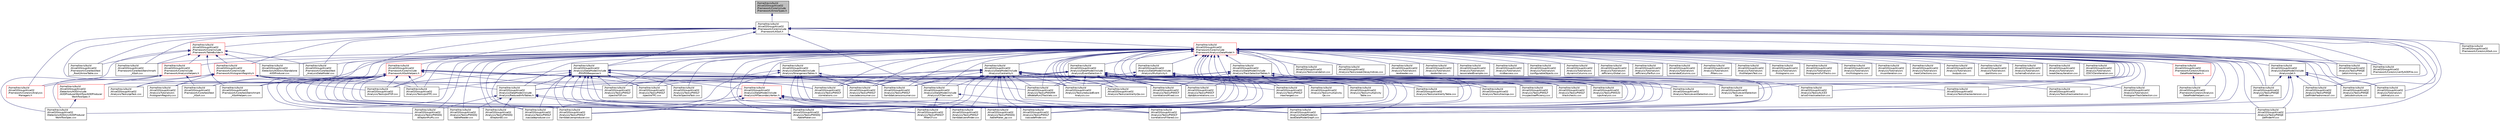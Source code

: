digraph "/home/travis/build/AliceO2Group/AliceO2/Framework/Core/include/Framework/ArrowTypes.h"
{
 // INTERACTIVE_SVG=YES
  bgcolor="transparent";
  edge [fontname="Helvetica",fontsize="10",labelfontname="Helvetica",labelfontsize="10"];
  node [fontname="Helvetica",fontsize="10",shape=record];
  Node2 [label="/home/travis/build\l/AliceO2Group/AliceO2\l/Framework/Core/include\l/Framework/ArrowTypes.h",height=0.2,width=0.4,color="black", fillcolor="grey75", style="filled", fontcolor="black"];
  Node2 -> Node3 [dir="back",color="midnightblue",fontsize="10",style="solid",fontname="Helvetica"];
  Node3 [label="/home/travis/build\l/AliceO2Group/AliceO2\l/Framework/Core/include\l/Framework/ASoA.h",height=0.2,width=0.4,color="black",URL="$de/d33/ASoA_8h.html"];
  Node3 -> Node4 [dir="back",color="midnightblue",fontsize="10",style="solid",fontname="Helvetica"];
  Node4 [label="/home/travis/build\l/AliceO2Group/AliceO2\l/Analysis/DataModel/include\l/Analysis/CFDerived.h",height=0.2,width=0.4,color="black",URL="$d8/d9f/CFDerived_8h.html"];
  Node4 -> Node5 [dir="back",color="midnightblue",fontsize="10",style="solid",fontname="Helvetica"];
  Node5 [label="/home/travis/build\l/AliceO2Group/AliceO2\l/Analysis/Tasks/PWGCF\l/correlationsFiltered.cxx",height=0.2,width=0.4,color="black",URL="$d8/dc5/correlationsFiltered_8cxx.html"];
  Node4 -> Node6 [dir="back",color="midnightblue",fontsize="10",style="solid",fontname="Helvetica"];
  Node6 [label="/home/travis/build\l/AliceO2Group/AliceO2\l/Analysis/Tasks/PWGCF\l/filterCF.cxx",height=0.2,width=0.4,color="black",URL="$d9/d63/filterCF_8cxx.html"];
  Node3 -> Node7 [dir="back",color="midnightblue",fontsize="10",style="solid",fontname="Helvetica"];
  Node7 [label="/home/travis/build\l/AliceO2Group/AliceO2\l/Analysis/DataModel/include\l/Analysis/ReducedInfoTables.h",height=0.2,width=0.4,color="black",URL="$d4/dbd/ReducedInfoTables_8h.html"];
  Node7 -> Node8 [dir="back",color="midnightblue",fontsize="10",style="solid",fontname="Helvetica"];
  Node8 [label="/home/travis/build\l/AliceO2Group/AliceO2\l/Analysis/Tasks/PWGDQ\l/dileptonEE.cxx",height=0.2,width=0.4,color="black",URL="$d4/d14/dileptonEE_8cxx.html"];
  Node7 -> Node9 [dir="back",color="midnightblue",fontsize="10",style="solid",fontname="Helvetica"];
  Node9 [label="/home/travis/build\l/AliceO2Group/AliceO2\l/Analysis/Tasks/PWGDQ\l/dileptonMuMu.cxx",height=0.2,width=0.4,color="black",URL="$d7/deb/dileptonMuMu_8cxx.html"];
  Node7 -> Node10 [dir="back",color="midnightblue",fontsize="10",style="solid",fontname="Helvetica"];
  Node10 [label="/home/travis/build\l/AliceO2Group/AliceO2\l/Analysis/Tasks/PWGDQ\l/tableMaker.cxx",height=0.2,width=0.4,color="black",URL="$d9/d14/tableMaker_8cxx.html"];
  Node7 -> Node11 [dir="back",color="midnightblue",fontsize="10",style="solid",fontname="Helvetica"];
  Node11 [label="/home/travis/build\l/AliceO2Group/AliceO2\l/Analysis/Tasks/PWGDQ\l/tableMaker_pp.cxx",height=0.2,width=0.4,color="black",URL="$d8/d04/tableMaker__pp_8cxx.html"];
  Node7 -> Node12 [dir="back",color="midnightblue",fontsize="10",style="solid",fontname="Helvetica"];
  Node12 [label="/home/travis/build\l/AliceO2Group/AliceO2\l/Analysis/Tasks/PWGDQ\l/tableReader.cxx",height=0.2,width=0.4,color="black",URL="$d8/d43/tableReader_8cxx.html"];
  Node3 -> Node13 [dir="back",color="midnightblue",fontsize="10",style="solid",fontname="Helvetica"];
  Node13 [label="/home/travis/build\l/AliceO2Group/AliceO2\l/Analysis/DataModel/include\l/PID/PIDResponse.h",height=0.2,width=0.4,color="black",URL="$d1/d98/PIDResponse_8h.html",tooltip="Set of tables, tasks and utilities to provide the interface between the analysis data model and the P..."];
  Node13 -> Node14 [dir="back",color="midnightblue",fontsize="10",style="solid",fontname="Helvetica"];
  Node14 [label="/home/travis/build\l/AliceO2Group/AliceO2\l/Analysis/DataModel/include\l/Analysis/HFSecondaryVertex.h",height=0.2,width=0.4,color="red",URL="$d8/d95/HFSecondaryVertex_8h.html",tooltip="Definitions of tables of heavy-flavour decay candidates. "];
  Node14 -> Node15 [dir="back",color="midnightblue",fontsize="10",style="solid",fontname="Helvetica"];
  Node15 [label="/home/travis/build\l/AliceO2Group/AliceO2\l/Analysis/DataModel/src\l/aodDataModelGraph.cxx",height=0.2,width=0.4,color="black",URL="$d5/d51/aodDataModelGraph_8cxx.html"];
  Node14 -> Node24 [dir="back",color="midnightblue",fontsize="10",style="solid",fontname="Helvetica"];
  Node24 [label="/home/travis/build\l/AliceO2Group/AliceO2\l/Analysis/Tasks/PWGJE\l/jetfinderhf.cxx",height=0.2,width=0.4,color="black",URL="$d7/df6/jetfinderhf_8cxx.html"];
  Node14 -> Node25 [dir="back",color="midnightblue",fontsize="10",style="solid",fontname="Helvetica"];
  Node25 [label="/home/travis/build\l/AliceO2Group/AliceO2\l/Analysis/Tasks/PWGLF\l/cascadefinder.cxx",height=0.2,width=0.4,color="black",URL="$d0/dd5/cascadefinder_8cxx.html"];
  Node14 -> Node26 [dir="back",color="midnightblue",fontsize="10",style="solid",fontname="Helvetica"];
  Node26 [label="/home/travis/build\l/AliceO2Group/AliceO2\l/Analysis/Tasks/PWGLF\l/cascadeproducer.cxx",height=0.2,width=0.4,color="black",URL="$d1/db8/cascadeproducer_8cxx.html"];
  Node14 -> Node27 [dir="back",color="midnightblue",fontsize="10",style="solid",fontname="Helvetica"];
  Node27 [label="/home/travis/build\l/AliceO2Group/AliceO2\l/Analysis/Tasks/PWGLF\l/lambdakzerofinder.cxx",height=0.2,width=0.4,color="black",URL="$d5/d6e/lambdakzerofinder_8cxx.html"];
  Node14 -> Node28 [dir="back",color="midnightblue",fontsize="10",style="solid",fontname="Helvetica"];
  Node28 [label="/home/travis/build\l/AliceO2Group/AliceO2\l/Analysis/Tasks/PWGLF\l/lambdakzeroproducer.cxx",height=0.2,width=0.4,color="black",URL="$d6/d2a/lambdakzeroproducer_8cxx.html"];
  Node13 -> Node7 [dir="back",color="midnightblue",fontsize="10",style="solid",fontname="Helvetica"];
  Node13 -> Node15 [dir="back",color="midnightblue",fontsize="10",style="solid",fontname="Helvetica"];
  Node13 -> Node29 [dir="back",color="midnightblue",fontsize="10",style="solid",fontname="Helvetica"];
  Node29 [label="/home/travis/build\l/AliceO2Group/AliceO2\l/Analysis/Tasks/pidTOF.cxx",height=0.2,width=0.4,color="black",URL="$d5/d53/pidTOF_8cxx.html"];
  Node13 -> Node30 [dir="back",color="midnightblue",fontsize="10",style="solid",fontname="Helvetica"];
  Node30 [label="/home/travis/build\l/AliceO2Group/AliceO2\l/Analysis/Tasks/pidTPC.cxx",height=0.2,width=0.4,color="black",URL="$db/da2/pidTPC_8cxx.html"];
  Node13 -> Node10 [dir="back",color="midnightblue",fontsize="10",style="solid",fontname="Helvetica"];
  Node13 -> Node11 [dir="back",color="midnightblue",fontsize="10",style="solid",fontname="Helvetica"];
  Node13 -> Node31 [dir="back",color="midnightblue",fontsize="10",style="solid",fontname="Helvetica"];
  Node31 [label="/home/travis/build\l/AliceO2Group/AliceO2\l/Analysis/Tasks/PWGLF\l/cascadeconsumer.cxx",height=0.2,width=0.4,color="black",URL="$d2/d15/cascadeconsumer_8cxx.html"];
  Node13 -> Node25 [dir="back",color="midnightblue",fontsize="10",style="solid",fontname="Helvetica"];
  Node13 -> Node26 [dir="back",color="midnightblue",fontsize="10",style="solid",fontname="Helvetica"];
  Node13 -> Node32 [dir="back",color="midnightblue",fontsize="10",style="solid",fontname="Helvetica"];
  Node32 [label="/home/travis/build\l/AliceO2Group/AliceO2\l/Analysis/Tasks/PWGLF\l/lambdakzeroconsumer.cxx",height=0.2,width=0.4,color="black",URL="$d4/d77/lambdakzeroconsumer_8cxx.html"];
  Node13 -> Node27 [dir="back",color="midnightblue",fontsize="10",style="solid",fontname="Helvetica"];
  Node13 -> Node28 [dir="back",color="midnightblue",fontsize="10",style="solid",fontname="Helvetica"];
  Node13 -> Node33 [dir="back",color="midnightblue",fontsize="10",style="solid",fontname="Helvetica"];
  Node33 [label="/home/travis/build\l/AliceO2Group/AliceO2\l/Analysis/Tasks/PWGLF\l/NucleiSpectraTask.cxx",height=0.2,width=0.4,color="black",URL="$dc/d93/NucleiSpectraTask_8cxx.html"];
  Node13 -> Node34 [dir="back",color="midnightblue",fontsize="10",style="solid",fontname="Helvetica"];
  Node34 [label="/home/travis/build\l/AliceO2Group/AliceO2\l/Analysis/Tasks/PWGLF\l/spectraTOF.cxx",height=0.2,width=0.4,color="black",URL="$df/d80/spectraTOF_8cxx.html"];
  Node13 -> Node35 [dir="back",color="midnightblue",fontsize="10",style="solid",fontname="Helvetica"];
  Node35 [label="/home/travis/build\l/AliceO2Group/AliceO2\l/Analysis/Tasks/PWGLF\l/spectraTPC.cxx",height=0.2,width=0.4,color="black",URL="$da/db2/spectraTPC_8cxx.html"];
  Node3 -> Node36 [dir="back",color="midnightblue",fontsize="10",style="solid",fontname="Helvetica"];
  Node36 [label="/home/travis/build\l/AliceO2Group/AliceO2\l/Analysis/Tasks/PWGJE\l/jetfinder.cxx",height=0.2,width=0.4,color="black",URL="$d2/dc6/jetfinder_8cxx.html"];
  Node3 -> Node37 [dir="back",color="midnightblue",fontsize="10",style="solid",fontname="Helvetica"];
  Node37 [label="/home/travis/build\l/AliceO2Group/AliceO2\l/Analysis/Tasks/PWGJE\l/jetfinderhadronrecoil.cxx",height=0.2,width=0.4,color="black",URL="$dc/d89/jetfinderhadronrecoil_8cxx.html"];
  Node3 -> Node24 [dir="back",color="midnightblue",fontsize="10",style="solid",fontname="Helvetica"];
  Node3 -> Node38 [dir="back",color="midnightblue",fontsize="10",style="solid",fontname="Helvetica"];
  Node38 [label="/home/travis/build\l/AliceO2Group/AliceO2\l/Analysis/Tasks/PWGJE\l/jetskimming.cxx",height=0.2,width=0.4,color="black",URL="$d7/d05/jetskimming_8cxx.html"];
  Node3 -> Node39 [dir="back",color="midnightblue",fontsize="10",style="solid",fontname="Helvetica"];
  Node39 [label="/home/travis/build\l/AliceO2Group/AliceO2\l/Analysis/Tasks/PWGJE\l/jetsubstructure.cxx",height=0.2,width=0.4,color="black",URL="$da/d75/jetsubstructure_8cxx.html"];
  Node3 -> Node40 [dir="back",color="midnightblue",fontsize="10",style="solid",fontname="Helvetica"];
  Node40 [label="/home/travis/build\l/AliceO2Group/AliceO2\l/Analysis/Tutorials/src\l/jetAnalysis.cxx",height=0.2,width=0.4,color="black",URL="$d7/d21/jetAnalysis_8cxx.html"];
  Node3 -> Node41 [dir="back",color="midnightblue",fontsize="10",style="solid",fontname="Helvetica"];
  Node41 [label="/home/travis/build\l/AliceO2Group/AliceO2\l/Framework/Core/include\l/Framework/AnalysisDataModel.h",height=0.2,width=0.4,color="red",URL="$d2/d8c/AnalysisDataModel_8h.html"];
  Node41 -> Node42 [dir="back",color="midnightblue",fontsize="10",style="solid",fontname="Helvetica"];
  Node42 [label="/home/travis/build\l/AliceO2Group/AliceO2\l/Analysis/DataModel/include\l/Analysis/Centrality.h",height=0.2,width=0.4,color="black",URL="$db/d48/Centrality_8h.html"];
  Node42 -> Node4 [dir="back",color="midnightblue",fontsize="10",style="solid",fontname="Helvetica"];
  Node42 -> Node7 [dir="back",color="midnightblue",fontsize="10",style="solid",fontname="Helvetica"];
  Node42 -> Node15 [dir="back",color="midnightblue",fontsize="10",style="solid",fontname="Helvetica"];
  Node42 -> Node43 [dir="back",color="midnightblue",fontsize="10",style="solid",fontname="Helvetica"];
  Node43 [label="/home/travis/build\l/AliceO2Group/AliceO2\l/Analysis/Tasks/centralityQa.cxx",height=0.2,width=0.4,color="black",URL="$d5/d75/centralityQa_8cxx.html"];
  Node42 -> Node44 [dir="back",color="midnightblue",fontsize="10",style="solid",fontname="Helvetica"];
  Node44 [label="/home/travis/build\l/AliceO2Group/AliceO2\l/Analysis/Tasks/centralityTable.cxx",height=0.2,width=0.4,color="black",URL="$de/d41/centralityTable_8cxx.html"];
  Node42 -> Node45 [dir="back",color="midnightblue",fontsize="10",style="solid",fontname="Helvetica"];
  Node45 [label="/home/travis/build\l/AliceO2Group/AliceO2\l/Analysis/Tasks/PWGCF\l/correlations.cxx",height=0.2,width=0.4,color="black",URL="$d9/d61/correlations_8cxx.html"];
  Node42 -> Node5 [dir="back",color="midnightblue",fontsize="10",style="solid",fontname="Helvetica"];
  Node42 -> Node46 [dir="back",color="midnightblue",fontsize="10",style="solid",fontname="Helvetica"];
  Node46 [label="/home/travis/build\l/AliceO2Group/AliceO2\l/Analysis/Tasks/PWGCF\l/correlationsMixed.cxx",height=0.2,width=0.4,color="black",URL="$d4/d39/correlationsMixed_8cxx.html"];
  Node42 -> Node47 [dir="back",color="midnightblue",fontsize="10",style="solid",fontname="Helvetica"];
  Node47 [label="/home/travis/build\l/AliceO2Group/AliceO2\l/Analysis/Tasks/PWGCF\l/dptdptcorrelations.cxx",height=0.2,width=0.4,color="black",URL="$dc/db0/dptdptcorrelations_8cxx.html"];
  Node42 -> Node6 [dir="back",color="midnightblue",fontsize="10",style="solid",fontname="Helvetica"];
  Node42 -> Node10 [dir="back",color="midnightblue",fontsize="10",style="solid",fontname="Helvetica"];
  Node42 -> Node11 [dir="back",color="midnightblue",fontsize="10",style="solid",fontname="Helvetica"];
  Node42 -> Node31 [dir="back",color="midnightblue",fontsize="10",style="solid",fontname="Helvetica"];
  Node42 -> Node25 [dir="back",color="midnightblue",fontsize="10",style="solid",fontname="Helvetica"];
  Node42 -> Node32 [dir="back",color="midnightblue",fontsize="10",style="solid",fontname="Helvetica"];
  Node42 -> Node27 [dir="back",color="midnightblue",fontsize="10",style="solid",fontname="Helvetica"];
  Node42 -> Node48 [dir="back",color="midnightblue",fontsize="10",style="solid",fontname="Helvetica"];
  Node48 [label="/home/travis/build\l/AliceO2Group/AliceO2\l/Analysis/Tasks/PWGLF\l/raacharged.cxx",height=0.2,width=0.4,color="black",URL="$df/dc5/raacharged_8cxx.html"];
  Node42 -> Node49 [dir="back",color="midnightblue",fontsize="10",style="solid",fontname="Helvetica"];
  Node49 [label="/home/travis/build\l/AliceO2Group/AliceO2\l/Analysis/Tasks/PWGMM\l/dNdetaRun2Tracklets.cxx",height=0.2,width=0.4,color="black",URL="$dc/d19/dNdetaRun2Tracklets_8cxx.html"];
  Node42 -> Node50 [dir="back",color="midnightblue",fontsize="10",style="solid",fontname="Helvetica"];
  Node50 [label="/home/travis/build\l/AliceO2Group/AliceO2\l/Analysis/Tasks/reducedEvent\lAnalysis.cxx",height=0.2,width=0.4,color="black",URL="$d4/d5e/reducedEventAnalysis_8cxx.html"];
  Node41 -> Node4 [dir="back",color="midnightblue",fontsize="10",style="solid",fontname="Helvetica"];
  Node41 -> Node51 [dir="back",color="midnightblue",fontsize="10",style="solid",fontname="Helvetica"];
  Node51 [label="/home/travis/build\l/AliceO2Group/AliceO2\l/Analysis/DataModel/include\l/Analysis/EventSelection.h",height=0.2,width=0.4,color="black",URL="$d2/d47/EventSelection_8h.html"];
  Node51 -> Node7 [dir="back",color="midnightblue",fontsize="10",style="solid",fontname="Helvetica"];
  Node51 -> Node43 [dir="back",color="midnightblue",fontsize="10",style="solid",fontname="Helvetica"];
  Node51 -> Node52 [dir="back",color="midnightblue",fontsize="10",style="solid",fontname="Helvetica"];
  Node52 [label="/home/travis/build\l/AliceO2Group/AliceO2\l/Analysis/Tasks/eventSelection.cxx",height=0.2,width=0.4,color="black",URL="$d9/df1/eventSelection_8cxx.html"];
  Node51 -> Node53 [dir="back",color="midnightblue",fontsize="10",style="solid",fontname="Helvetica"];
  Node53 [label="/home/travis/build\l/AliceO2Group/AliceO2\l/Analysis/Tasks/eventSelection\lQa.cxx",height=0.2,width=0.4,color="black",URL="$dd/d91/eventSelectionQa_8cxx.html"];
  Node51 -> Node54 [dir="back",color="midnightblue",fontsize="10",style="solid",fontname="Helvetica"];
  Node54 [label="/home/travis/build\l/AliceO2Group/AliceO2\l/Analysis/Tasks/multiplicity\lQa.cxx",height=0.2,width=0.4,color="black",URL="$d3/d6a/multiplicityQa_8cxx.html"];
  Node51 -> Node55 [dir="back",color="midnightblue",fontsize="10",style="solid",fontname="Helvetica"];
  Node55 [label="/home/travis/build\l/AliceO2Group/AliceO2\l/Analysis/Tasks/multiplicity\lTable.cxx",height=0.2,width=0.4,color="black",URL="$d4/d23/multiplicityTable_8cxx.html"];
  Node51 -> Node45 [dir="back",color="midnightblue",fontsize="10",style="solid",fontname="Helvetica"];
  Node51 -> Node5 [dir="back",color="midnightblue",fontsize="10",style="solid",fontname="Helvetica"];
  Node51 -> Node46 [dir="back",color="midnightblue",fontsize="10",style="solid",fontname="Helvetica"];
  Node51 -> Node47 [dir="back",color="midnightblue",fontsize="10",style="solid",fontname="Helvetica"];
  Node51 -> Node6 [dir="back",color="midnightblue",fontsize="10",style="solid",fontname="Helvetica"];
  Node51 -> Node10 [dir="back",color="midnightblue",fontsize="10",style="solid",fontname="Helvetica"];
  Node51 -> Node11 [dir="back",color="midnightblue",fontsize="10",style="solid",fontname="Helvetica"];
  Node51 -> Node31 [dir="back",color="midnightblue",fontsize="10",style="solid",fontname="Helvetica"];
  Node51 -> Node25 [dir="back",color="midnightblue",fontsize="10",style="solid",fontname="Helvetica"];
  Node51 -> Node32 [dir="back",color="midnightblue",fontsize="10",style="solid",fontname="Helvetica"];
  Node51 -> Node27 [dir="back",color="midnightblue",fontsize="10",style="solid",fontname="Helvetica"];
  Node51 -> Node48 [dir="back",color="midnightblue",fontsize="10",style="solid",fontname="Helvetica"];
  Node51 -> Node56 [dir="back",color="midnightblue",fontsize="10",style="solid",fontname="Helvetica"];
  Node56 [label="/home/travis/build\l/AliceO2Group/AliceO2\l/Analysis/Tasks/PWGLF\l/trackchecks.cxx",height=0.2,width=0.4,color="black",URL="$de/d8c/trackchecks_8cxx.html"];
  Node51 -> Node49 [dir="back",color="midnightblue",fontsize="10",style="solid",fontname="Helvetica"];
  Node51 -> Node57 [dir="back",color="midnightblue",fontsize="10",style="solid",fontname="Helvetica"];
  Node57 [label="/home/travis/build\l/AliceO2Group/AliceO2\l/Analysis/Tasks/PWGUD\l/upcAnalysis.cxx",height=0.2,width=0.4,color="black",URL="$d2/d9d/upcAnalysis_8cxx.html"];
  Node51 -> Node50 [dir="back",color="midnightblue",fontsize="10",style="solid",fontname="Helvetica"];
  Node41 -> Node14 [dir="back",color="midnightblue",fontsize="10",style="solid",fontname="Helvetica"];
  Node41 -> Node58 [dir="back",color="midnightblue",fontsize="10",style="solid",fontname="Helvetica"];
  Node58 [label="/home/travis/build\l/AliceO2Group/AliceO2\l/Analysis/DataModel/include\l/Analysis/Jet.h",height=0.2,width=0.4,color="black",URL="$da/db7/Jet_8h.html"];
  Node58 -> Node15 [dir="back",color="midnightblue",fontsize="10",style="solid",fontname="Helvetica"];
  Node58 -> Node36 [dir="back",color="midnightblue",fontsize="10",style="solid",fontname="Helvetica"];
  Node58 -> Node37 [dir="back",color="midnightblue",fontsize="10",style="solid",fontname="Helvetica"];
  Node58 -> Node24 [dir="back",color="midnightblue",fontsize="10",style="solid",fontname="Helvetica"];
  Node58 -> Node39 [dir="back",color="midnightblue",fontsize="10",style="solid",fontname="Helvetica"];
  Node58 -> Node40 [dir="back",color="midnightblue",fontsize="10",style="solid",fontname="Helvetica"];
  Node41 -> Node59 [dir="back",color="midnightblue",fontsize="10",style="solid",fontname="Helvetica"];
  Node59 [label="/home/travis/build\l/AliceO2Group/AliceO2\l/Analysis/DataModel/include\l/Analysis/Multiplicity.h",height=0.2,width=0.4,color="black",URL="$d2/df7/Multiplicity_8h.html"];
  Node59 -> Node15 [dir="back",color="midnightblue",fontsize="10",style="solid",fontname="Helvetica"];
  Node59 -> Node44 [dir="back",color="midnightblue",fontsize="10",style="solid",fontname="Helvetica"];
  Node59 -> Node54 [dir="back",color="midnightblue",fontsize="10",style="solid",fontname="Helvetica"];
  Node59 -> Node55 [dir="back",color="midnightblue",fontsize="10",style="solid",fontname="Helvetica"];
  Node59 -> Node10 [dir="back",color="midnightblue",fontsize="10",style="solid",fontname="Helvetica"];
  Node59 -> Node11 [dir="back",color="midnightblue",fontsize="10",style="solid",fontname="Helvetica"];
  Node59 -> Node49 [dir="back",color="midnightblue",fontsize="10",style="solid",fontname="Helvetica"];
  Node59 -> Node50 [dir="back",color="midnightblue",fontsize="10",style="solid",fontname="Helvetica"];
  Node41 -> Node7 [dir="back",color="midnightblue",fontsize="10",style="solid",fontname="Helvetica"];
  Node41 -> Node60 [dir="back",color="midnightblue",fontsize="10",style="solid",fontname="Helvetica"];
  Node60 [label="/home/travis/build\l/AliceO2Group/AliceO2\l/Analysis/DataModel/include\l/Analysis/StrangenessTables.h",height=0.2,width=0.4,color="black",URL="$dc/dcb/StrangenessTables_8h.html"];
  Node60 -> Node15 [dir="back",color="midnightblue",fontsize="10",style="solid",fontname="Helvetica"];
  Node60 -> Node31 [dir="back",color="midnightblue",fontsize="10",style="solid",fontname="Helvetica"];
  Node60 -> Node25 [dir="back",color="midnightblue",fontsize="10",style="solid",fontname="Helvetica"];
  Node60 -> Node26 [dir="back",color="midnightblue",fontsize="10",style="solid",fontname="Helvetica"];
  Node60 -> Node32 [dir="back",color="midnightblue",fontsize="10",style="solid",fontname="Helvetica"];
  Node60 -> Node27 [dir="back",color="midnightblue",fontsize="10",style="solid",fontname="Helvetica"];
  Node60 -> Node28 [dir="back",color="midnightblue",fontsize="10",style="solid",fontname="Helvetica"];
  Node41 -> Node61 [dir="back",color="midnightblue",fontsize="10",style="solid",fontname="Helvetica"];
  Node61 [label="/home/travis/build\l/AliceO2Group/AliceO2\l/Analysis/DataModel/include\l/Analysis/TrackSelectionTables.h",height=0.2,width=0.4,color="black",URL="$d5/d9a/TrackSelectionTables_8h.html"];
  Node61 -> Node15 [dir="back",color="midnightblue",fontsize="10",style="solid",fontname="Helvetica"];
  Node61 -> Node62 [dir="back",color="midnightblue",fontsize="10",style="solid",fontname="Helvetica"];
  Node62 [label="/home/travis/build\l/AliceO2Group/AliceO2\l/Analysis/Tasks/ALICE3\l/alice3-trackselection.cxx",height=0.2,width=0.4,color="black",URL="$d0/df9/alice3-trackselection_8cxx.html"];
  Node61 -> Node45 [dir="back",color="midnightblue",fontsize="10",style="solid",fontname="Helvetica"];
  Node61 -> Node5 [dir="back",color="midnightblue",fontsize="10",style="solid",fontname="Helvetica"];
  Node61 -> Node46 [dir="back",color="midnightblue",fontsize="10",style="solid",fontname="Helvetica"];
  Node61 -> Node47 [dir="back",color="midnightblue",fontsize="10",style="solid",fontname="Helvetica"];
  Node61 -> Node6 [dir="back",color="midnightblue",fontsize="10",style="solid",fontname="Helvetica"];
  Node61 -> Node10 [dir="back",color="midnightblue",fontsize="10",style="solid",fontname="Helvetica"];
  Node61 -> Node11 [dir="back",color="midnightblue",fontsize="10",style="solid",fontname="Helvetica"];
  Node61 -> Node31 [dir="back",color="midnightblue",fontsize="10",style="solid",fontname="Helvetica"];
  Node61 -> Node25 [dir="back",color="midnightblue",fontsize="10",style="solid",fontname="Helvetica"];
  Node61 -> Node32 [dir="back",color="midnightblue",fontsize="10",style="solid",fontname="Helvetica"];
  Node61 -> Node27 [dir="back",color="midnightblue",fontsize="10",style="solid",fontname="Helvetica"];
  Node61 -> Node63 [dir="back",color="midnightblue",fontsize="10",style="solid",fontname="Helvetica"];
  Node63 [label="/home/travis/build\l/AliceO2Group/AliceO2\l/Analysis/Tasks/PWGLF\l/mcspectraefficiency.cxx",height=0.2,width=0.4,color="black",URL="$d0/d42/mcspectraefficiency_8cxx.html"];
  Node61 -> Node48 [dir="back",color="midnightblue",fontsize="10",style="solid",fontname="Helvetica"];
  Node61 -> Node34 [dir="back",color="midnightblue",fontsize="10",style="solid",fontname="Helvetica"];
  Node61 -> Node35 [dir="back",color="midnightblue",fontsize="10",style="solid",fontname="Helvetica"];
  Node61 -> Node56 [dir="back",color="midnightblue",fontsize="10",style="solid",fontname="Helvetica"];
  Node61 -> Node57 [dir="back",color="midnightblue",fontsize="10",style="solid",fontname="Helvetica"];
  Node61 -> Node64 [dir="back",color="midnightblue",fontsize="10",style="solid",fontname="Helvetica"];
  Node64 [label="/home/travis/build\l/AliceO2Group/AliceO2\l/Analysis/Tasks/trackextension.cxx",height=0.2,width=0.4,color="black",URL="$d4/d30/trackextension_8cxx.html"];
  Node61 -> Node65 [dir="back",color="midnightblue",fontsize="10",style="solid",fontname="Helvetica"];
  Node65 [label="/home/travis/build\l/AliceO2Group/AliceO2\l/Analysis/Tasks/trackqa.cxx",height=0.2,width=0.4,color="black",URL="$d6/db1/trackqa_8cxx.html"];
  Node61 -> Node66 [dir="back",color="midnightblue",fontsize="10",style="solid",fontname="Helvetica"];
  Node66 [label="/home/travis/build\l/AliceO2Group/AliceO2\l/Analysis/Tasks/trackselection.cxx",height=0.2,width=0.4,color="black",URL="$db/d90/trackselection_8cxx.html"];
  Node61 -> Node67 [dir="back",color="midnightblue",fontsize="10",style="solid",fontname="Helvetica"];
  Node67 [label="/home/travis/build\l/AliceO2Group/AliceO2\l/Analysis/Tutorials/src\l/histogramTrackSelection.cxx",height=0.2,width=0.4,color="black",URL="$dd/d06/histogramTrackSelection_8cxx.html"];
  Node41 -> Node13 [dir="back",color="midnightblue",fontsize="10",style="solid",fontname="Helvetica"];
  Node41 -> Node15 [dir="back",color="midnightblue",fontsize="10",style="solid",fontname="Helvetica"];
  Node41 -> Node62 [dir="back",color="midnightblue",fontsize="10",style="solid",fontname="Helvetica"];
  Node41 -> Node43 [dir="back",color="midnightblue",fontsize="10",style="solid",fontname="Helvetica"];
  Node41 -> Node44 [dir="back",color="midnightblue",fontsize="10",style="solid",fontname="Helvetica"];
  Node41 -> Node52 [dir="back",color="midnightblue",fontsize="10",style="solid",fontname="Helvetica"];
  Node41 -> Node53 [dir="back",color="midnightblue",fontsize="10",style="solid",fontname="Helvetica"];
  Node41 -> Node54 [dir="back",color="midnightblue",fontsize="10",style="solid",fontname="Helvetica"];
  Node41 -> Node55 [dir="back",color="midnightblue",fontsize="10",style="solid",fontname="Helvetica"];
  Node41 -> Node29 [dir="back",color="midnightblue",fontsize="10",style="solid",fontname="Helvetica"];
  Node41 -> Node30 [dir="back",color="midnightblue",fontsize="10",style="solid",fontname="Helvetica"];
  Node41 -> Node45 [dir="back",color="midnightblue",fontsize="10",style="solid",fontname="Helvetica"];
  Node41 -> Node5 [dir="back",color="midnightblue",fontsize="10",style="solid",fontname="Helvetica"];
  Node41 -> Node46 [dir="back",color="midnightblue",fontsize="10",style="solid",fontname="Helvetica"];
  Node41 -> Node47 [dir="back",color="midnightblue",fontsize="10",style="solid",fontname="Helvetica"];
  Node41 -> Node6 [dir="back",color="midnightblue",fontsize="10",style="solid",fontname="Helvetica"];
  Node41 -> Node8 [dir="back",color="midnightblue",fontsize="10",style="solid",fontname="Helvetica"];
  Node41 -> Node9 [dir="back",color="midnightblue",fontsize="10",style="solid",fontname="Helvetica"];
  Node41 -> Node10 [dir="back",color="midnightblue",fontsize="10",style="solid",fontname="Helvetica"];
  Node41 -> Node11 [dir="back",color="midnightblue",fontsize="10",style="solid",fontname="Helvetica"];
  Node41 -> Node12 [dir="back",color="midnightblue",fontsize="10",style="solid",fontname="Helvetica"];
  Node41 -> Node36 [dir="back",color="midnightblue",fontsize="10",style="solid",fontname="Helvetica"];
  Node41 -> Node37 [dir="back",color="midnightblue",fontsize="10",style="solid",fontname="Helvetica"];
  Node41 -> Node24 [dir="back",color="midnightblue",fontsize="10",style="solid",fontname="Helvetica"];
  Node41 -> Node38 [dir="back",color="midnightblue",fontsize="10",style="solid",fontname="Helvetica"];
  Node41 -> Node39 [dir="back",color="midnightblue",fontsize="10",style="solid",fontname="Helvetica"];
  Node41 -> Node31 [dir="back",color="midnightblue",fontsize="10",style="solid",fontname="Helvetica"];
  Node41 -> Node25 [dir="back",color="midnightblue",fontsize="10",style="solid",fontname="Helvetica"];
  Node41 -> Node26 [dir="back",color="midnightblue",fontsize="10",style="solid",fontname="Helvetica"];
  Node41 -> Node32 [dir="back",color="midnightblue",fontsize="10",style="solid",fontname="Helvetica"];
  Node41 -> Node27 [dir="back",color="midnightblue",fontsize="10",style="solid",fontname="Helvetica"];
  Node41 -> Node28 [dir="back",color="midnightblue",fontsize="10",style="solid",fontname="Helvetica"];
  Node41 -> Node63 [dir="back",color="midnightblue",fontsize="10",style="solid",fontname="Helvetica"];
  Node41 -> Node33 [dir="back",color="midnightblue",fontsize="10",style="solid",fontname="Helvetica"];
  Node41 -> Node48 [dir="back",color="midnightblue",fontsize="10",style="solid",fontname="Helvetica"];
  Node41 -> Node34 [dir="back",color="midnightblue",fontsize="10",style="solid",fontname="Helvetica"];
  Node41 -> Node35 [dir="back",color="midnightblue",fontsize="10",style="solid",fontname="Helvetica"];
  Node41 -> Node56 [dir="back",color="midnightblue",fontsize="10",style="solid",fontname="Helvetica"];
  Node41 -> Node49 [dir="back",color="midnightblue",fontsize="10",style="solid",fontname="Helvetica"];
  Node41 -> Node57 [dir="back",color="midnightblue",fontsize="10",style="solid",fontname="Helvetica"];
  Node41 -> Node68 [dir="back",color="midnightblue",fontsize="10",style="solid",fontname="Helvetica"];
  Node68 [label="/home/travis/build\l/AliceO2Group/AliceO2\l/Analysis/Tasks/qaTask.cxx",height=0.2,width=0.4,color="black",URL="$d3/d6e/qaTask_8cxx.html"];
  Node41 -> Node50 [dir="back",color="midnightblue",fontsize="10",style="solid",fontname="Helvetica"];
  Node41 -> Node64 [dir="back",color="midnightblue",fontsize="10",style="solid",fontname="Helvetica"];
  Node41 -> Node65 [dir="back",color="midnightblue",fontsize="10",style="solid",fontname="Helvetica"];
  Node41 -> Node66 [dir="back",color="midnightblue",fontsize="10",style="solid",fontname="Helvetica"];
  Node41 -> Node69 [dir="back",color="midnightblue",fontsize="10",style="solid",fontname="Helvetica"];
  Node69 [label="/home/travis/build\l/AliceO2Group/AliceO2\l/Analysis/Tasks/validation.cxx",height=0.2,width=0.4,color="black",URL="$dd/d1b/validation_8cxx.html"];
  Node41 -> Node70 [dir="back",color="midnightblue",fontsize="10",style="solid",fontname="Helvetica"];
  Node70 [label="/home/travis/build\l/AliceO2Group/AliceO2\l/Analysis/Tasks/weakDecayIndices.cxx",height=0.2,width=0.4,color="black",URL="$d1/d70/weakDecayIndices_8cxx.html"];
  Node41 -> Node71 [dir="back",color="midnightblue",fontsize="10",style="solid",fontname="Helvetica"];
  Node71 [label="/home/travis/build\l/AliceO2Group/AliceO2\l/Analysis/Tutorials/src\l/aodreader.cxx",height=0.2,width=0.4,color="black",URL="$dd/d00/aodreader_8cxx.html"];
  Node41 -> Node72 [dir="back",color="midnightblue",fontsize="10",style="solid",fontname="Helvetica"];
  Node72 [label="/home/travis/build\l/AliceO2Group/AliceO2\l/Analysis/Tutorials/src\l/aodwriter.cxx",height=0.2,width=0.4,color="black",URL="$d0/dee/aodwriter_8cxx.html"];
  Node41 -> Node73 [dir="back",color="midnightblue",fontsize="10",style="solid",fontname="Helvetica"];
  Node73 [label="/home/travis/build\l/AliceO2Group/AliceO2\l/Analysis/Tutorials/src\l/associatedExample.cxx",height=0.2,width=0.4,color="black",URL="$d6/dcb/associatedExample_8cxx.html"];
  Node41 -> Node74 [dir="back",color="midnightblue",fontsize="10",style="solid",fontname="Helvetica"];
  Node74 [label="/home/travis/build\l/AliceO2Group/AliceO2\l/Analysis/Tutorials/src\l/ccdbaccess.cxx",height=0.2,width=0.4,color="black",URL="$d4/da6/ccdbaccess_8cxx.html"];
  Node41 -> Node75 [dir="back",color="midnightblue",fontsize="10",style="solid",fontname="Helvetica"];
  Node75 [label="/home/travis/build\l/AliceO2Group/AliceO2\l/Analysis/Tutorials/src\l/configurableObjects.cxx",height=0.2,width=0.4,color="black",URL="$d5/d1b/configurableObjects_8cxx.html"];
  Node41 -> Node76 [dir="back",color="midnightblue",fontsize="10",style="solid",fontname="Helvetica"];
  Node76 [label="/home/travis/build\l/AliceO2Group/AliceO2\l/Analysis/Tutorials/src\l/dynamicColumns.cxx",height=0.2,width=0.4,color="black",URL="$d2/df5/dynamicColumns_8cxx.html"];
  Node41 -> Node77 [dir="back",color="midnightblue",fontsize="10",style="solid",fontname="Helvetica"];
  Node77 [label="/home/travis/build\l/AliceO2Group/AliceO2\l/Analysis/Tutorials/src\l/efficiencyGlobal.cxx",height=0.2,width=0.4,color="black",URL="$de/dc1/efficiencyGlobal_8cxx.html"];
  Node41 -> Node78 [dir="back",color="midnightblue",fontsize="10",style="solid",fontname="Helvetica"];
  Node78 [label="/home/travis/build\l/AliceO2Group/AliceO2\l/Analysis/Tutorials/src\l/efficiencyPerRun.cxx",height=0.2,width=0.4,color="black",URL="$df/d59/efficiencyPerRun_8cxx.html"];
  Node41 -> Node79 [dir="back",color="midnightblue",fontsize="10",style="solid",fontname="Helvetica"];
  Node79 [label="/home/travis/build\l/AliceO2Group/AliceO2\l/Analysis/Tutorials/src\l/extendedColumns.cxx",height=0.2,width=0.4,color="black",URL="$de/d6f/extendedColumns_8cxx.html"];
  Node41 -> Node80 [dir="back",color="midnightblue",fontsize="10",style="solid",fontname="Helvetica"];
  Node80 [label="/home/travis/build\l/AliceO2Group/AliceO2\l/Analysis/Tutorials/src\l/filters.cxx",height=0.2,width=0.4,color="black",URL="$d6/d77/filters_8cxx.html"];
  Node41 -> Node81 [dir="back",color="midnightblue",fontsize="10",style="solid",fontname="Helvetica"];
  Node81 [label="/home/travis/build\l/AliceO2Group/AliceO2\l/Analysis/Tutorials/src\l/histHelpersTest.cxx",height=0.2,width=0.4,color="black",URL="$d7/d95/histHelpersTest_8cxx.html"];
  Node41 -> Node82 [dir="back",color="midnightblue",fontsize="10",style="solid",fontname="Helvetica"];
  Node82 [label="/home/travis/build\l/AliceO2Group/AliceO2\l/Analysis/Tutorials/src\l/histogramRegistry.cxx",height=0.2,width=0.4,color="black",URL="$dd/d94/histogramRegistry_8cxx.html"];
  Node41 -> Node83 [dir="back",color="midnightblue",fontsize="10",style="solid",fontname="Helvetica"];
  Node83 [label="/home/travis/build\l/AliceO2Group/AliceO2\l/Analysis/Tutorials/src\l/histograms.cxx",height=0.2,width=0.4,color="black",URL="$df/d90/histograms_8cxx.html"];
  Node41 -> Node84 [dir="back",color="midnightblue",fontsize="10",style="solid",fontname="Helvetica"];
  Node84 [label="/home/travis/build\l/AliceO2Group/AliceO2\l/Analysis/Tutorials/src\l/histogramsFullTracks.cxx",height=0.2,width=0.4,color="black",URL="$d7/d50/histogramsFullTracks_8cxx.html"];
  Node41 -> Node67 [dir="back",color="midnightblue",fontsize="10",style="solid",fontname="Helvetica"];
  Node41 -> Node40 [dir="back",color="midnightblue",fontsize="10",style="solid",fontname="Helvetica"];
  Node41 -> Node85 [dir="back",color="midnightblue",fontsize="10",style="solid",fontname="Helvetica"];
  Node85 [label="/home/travis/build\l/AliceO2Group/AliceO2\l/Analysis/Tutorials/src\l/mcHistograms.cxx",height=0.2,width=0.4,color="black",URL="$dd/d84/mcHistograms_8cxx.html"];
  Node41 -> Node86 [dir="back",color="midnightblue",fontsize="10",style="solid",fontname="Helvetica"];
  Node86 [label="/home/travis/build\l/AliceO2Group/AliceO2\l/Analysis/Tutorials/src\l/muonIteration.cxx",height=0.2,width=0.4,color="black",URL="$de/d4b/muonIteration_8cxx.html"];
  Node41 -> Node87 [dir="back",color="midnightblue",fontsize="10",style="solid",fontname="Helvetica"];
  Node87 [label="/home/travis/build\l/AliceO2Group/AliceO2\l/Analysis/Tutorials/src\l/newCollections.cxx",height=0.2,width=0.4,color="black",URL="$d7/d10/newCollections_8cxx.html"];
  Node41 -> Node88 [dir="back",color="midnightblue",fontsize="10",style="solid",fontname="Helvetica"];
  Node88 [label="/home/travis/build\l/AliceO2Group/AliceO2\l/Analysis/Tutorials/src\l/outputs.cxx",height=0.2,width=0.4,color="black",URL="$d3/d45/outputs_8cxx.html"];
  Node41 -> Node89 [dir="back",color="midnightblue",fontsize="10",style="solid",fontname="Helvetica"];
  Node89 [label="/home/travis/build\l/AliceO2Group/AliceO2\l/Analysis/Tutorials/src\l/partitions.cxx",height=0.2,width=0.4,color="black",URL="$dc/dae/partitions_8cxx.html"];
  Node41 -> Node90 [dir="back",color="midnightblue",fontsize="10",style="solid",fontname="Helvetica"];
  Node90 [label="/home/travis/build\l/AliceO2Group/AliceO2\l/Analysis/Tutorials/src\l/schemaEvolution.cxx",height=0.2,width=0.4,color="black",URL="$dc/dc8/schemaEvolution_8cxx.html"];
  Node41 -> Node91 [dir="back",color="midnightblue",fontsize="10",style="solid",fontname="Helvetica"];
  Node91 [label="/home/travis/build\l/AliceO2Group/AliceO2\l/Analysis/Tutorials/src\l/weakDecayIteration.cxx",height=0.2,width=0.4,color="black",URL="$d7/d67/weakDecayIteration_8cxx.html"];
  Node41 -> Node92 [dir="back",color="midnightblue",fontsize="10",style="solid",fontname="Helvetica"];
  Node92 [label="/home/travis/build\l/AliceO2Group/AliceO2\l/Analysis/Tutorials/src\l/ZDCVZeroIteration.cxx",height=0.2,width=0.4,color="black",URL="$dc/d22/ZDCVZeroIteration_8cxx.html"];
  Node41 -> Node93 [dir="back",color="midnightblue",fontsize="10",style="solid",fontname="Helvetica"];
  Node93 [label="/home/travis/build\l/AliceO2Group/AliceO2\l/Detectors/AOD/include\l/AODProducerWorkflow/AODProducer\lWorkflowSpec.h",height=0.2,width=0.4,color="red",URL="$d2/d09/AODProducerWorkflowSpec_8h.html"];
  Node93 -> Node95 [dir="back",color="midnightblue",fontsize="10",style="solid",fontname="Helvetica"];
  Node95 [label="/home/travis/build\l/AliceO2Group/AliceO2\l/Detectors/AOD/src/AODProducer\lWorkflowSpec.cxx",height=0.2,width=0.4,color="black",URL="$d6/dc9/AODProducerWorkflowSpec_8cxx.html"];
  Node41 -> Node95 [dir="back",color="midnightblue",fontsize="10",style="solid",fontname="Helvetica"];
  Node41 -> Node96 [dir="back",color="midnightblue",fontsize="10",style="solid",fontname="Helvetica"];
  Node96 [label="/home/travis/build\l/AliceO2Group/AliceO2\l/Detectors/AOD/src/Standalone\lAODProducer.cxx",height=0.2,width=0.4,color="black",URL="$d7/d23/StandaloneAODProducer_8cxx.html"];
  Node41 -> Node97 [dir="back",color="midnightblue",fontsize="10",style="solid",fontname="Helvetica"];
  Node97 [label="/home/travis/build\l/AliceO2Group/AliceO2\l/Framework/Core/include\l/Framework/AnalysisHelpers.h",height=0.2,width=0.4,color="red",URL="$db/d34/AnalysisHelpers_8h.html"];
  Node97 -> Node93 [dir="back",color="midnightblue",fontsize="10",style="solid",fontname="Helvetica"];
  Node97 -> Node95 [dir="back",color="midnightblue",fontsize="10",style="solid",fontname="Helvetica"];
  Node97 -> Node98 [dir="back",color="midnightblue",fontsize="10",style="solid",fontname="Helvetica"];
  Node98 [label="/home/travis/build\l/AliceO2Group/AliceO2\l/Framework/Core/src/Analysis\lManagers.h",height=0.2,width=0.4,color="red",URL="$df/db8/AnalysisManagers_8h.html"];
  Node97 -> Node114 [dir="back",color="midnightblue",fontsize="10",style="solid",fontname="Helvetica"];
  Node114 [label="/home/travis/build\l/AliceO2Group/AliceO2\l/Framework/Core/test/test\l_ASoA.cxx",height=0.2,width=0.4,color="black",URL="$db/dc9/test__ASoA_8cxx.html"];
  Node41 -> Node117 [dir="back",color="midnightblue",fontsize="10",style="solid",fontname="Helvetica"];
  Node117 [label="/home/travis/build\l/AliceO2Group/AliceO2\l/Framework/Core/src/Analysis\lDataModelHelpers.h",height=0.2,width=0.4,color="red",URL="$de/d61/AnalysisDataModelHelpers_8h.html"];
  Node117 -> Node118 [dir="back",color="midnightblue",fontsize="10",style="solid",fontname="Helvetica"];
  Node118 [label="/home/travis/build\l/AliceO2Group/AliceO2\l/Framework/Core/src/Analysis\lDataModelHelpers.cxx",height=0.2,width=0.4,color="black",URL="$d2/d15/AnalysisDataModelHelpers_8cxx.html"];
  Node41 -> Node118 [dir="back",color="midnightblue",fontsize="10",style="solid",fontname="Helvetica"];
  Node41 -> Node120 [dir="back",color="midnightblue",fontsize="10",style="solid",fontname="Helvetica"];
  Node120 [label="/home/travis/build\l/AliceO2Group/AliceO2\l/Framework/Core/src/verifyAODFile.cxx",height=0.2,width=0.4,color="black",URL="$d5/ddc/verifyAODFile_8cxx.html"];
  Node41 -> Node121 [dir="back",color="midnightblue",fontsize="10",style="solid",fontname="Helvetica"];
  Node121 [label="/home/travis/build\l/AliceO2Group/AliceO2\l/Framework/Core/test/benchmark\l_ASoA.cxx",height=0.2,width=0.4,color="black",URL="$da/ddc/benchmark__ASoA_8cxx.html"];
  Node41 -> Node122 [dir="back",color="midnightblue",fontsize="10",style="solid",fontname="Helvetica"];
  Node122 [label="/home/travis/build\l/AliceO2Group/AliceO2\l/Framework/Core/test/benchmark\l_ASoAHelpers.cxx",height=0.2,width=0.4,color="black",URL="$d2/d08/benchmark__ASoAHelpers_8cxx.html"];
  Node41 -> Node123 [dir="back",color="midnightblue",fontsize="10",style="solid",fontname="Helvetica"];
  Node123 [label="/home/travis/build\l/AliceO2Group/AliceO2\l/Framework/Core/test/test\l_AnalysisDataModel.cxx",height=0.2,width=0.4,color="black",URL="$dd/d94/test__AnalysisDataModel_8cxx.html"];
  Node3 -> Node98 [dir="back",color="midnightblue",fontsize="10",style="solid",fontname="Helvetica"];
  Node3 -> Node127 [dir="back",color="midnightblue",fontsize="10",style="solid",fontname="Helvetica"];
  Node127 [label="/home/travis/build\l/AliceO2Group/AliceO2\l/Framework/Core/include\l/Framework/ASoAHelpers.h",height=0.2,width=0.4,color="red",URL="$d0/df7/ASoAHelpers_8h.html"];
  Node127 -> Node29 [dir="back",color="midnightblue",fontsize="10",style="solid",fontname="Helvetica"];
  Node127 -> Node30 [dir="back",color="midnightblue",fontsize="10",style="solid",fontname="Helvetica"];
  Node127 -> Node45 [dir="back",color="midnightblue",fontsize="10",style="solid",fontname="Helvetica"];
  Node127 -> Node5 [dir="back",color="midnightblue",fontsize="10",style="solid",fontname="Helvetica"];
  Node127 -> Node46 [dir="back",color="midnightblue",fontsize="10",style="solid",fontname="Helvetica"];
  Node127 -> Node47 [dir="back",color="midnightblue",fontsize="10",style="solid",fontname="Helvetica"];
  Node127 -> Node6 [dir="back",color="midnightblue",fontsize="10",style="solid",fontname="Helvetica"];
  Node127 -> Node8 [dir="back",color="midnightblue",fontsize="10",style="solid",fontname="Helvetica"];
  Node127 -> Node9 [dir="back",color="midnightblue",fontsize="10",style="solid",fontname="Helvetica"];
  Node127 -> Node10 [dir="back",color="midnightblue",fontsize="10",style="solid",fontname="Helvetica"];
  Node127 -> Node11 [dir="back",color="midnightblue",fontsize="10",style="solid",fontname="Helvetica"];
  Node127 -> Node12 [dir="back",color="midnightblue",fontsize="10",style="solid",fontname="Helvetica"];
  Node127 -> Node31 [dir="back",color="midnightblue",fontsize="10",style="solid",fontname="Helvetica"];
  Node127 -> Node25 [dir="back",color="midnightblue",fontsize="10",style="solid",fontname="Helvetica"];
  Node127 -> Node26 [dir="back",color="midnightblue",fontsize="10",style="solid",fontname="Helvetica"];
  Node127 -> Node32 [dir="back",color="midnightblue",fontsize="10",style="solid",fontname="Helvetica"];
  Node127 -> Node27 [dir="back",color="midnightblue",fontsize="10",style="solid",fontname="Helvetica"];
  Node127 -> Node28 [dir="back",color="midnightblue",fontsize="10",style="solid",fontname="Helvetica"];
  Node127 -> Node63 [dir="back",color="midnightblue",fontsize="10",style="solid",fontname="Helvetica"];
  Node127 -> Node34 [dir="back",color="midnightblue",fontsize="10",style="solid",fontname="Helvetica"];
  Node127 -> Node35 [dir="back",color="midnightblue",fontsize="10",style="solid",fontname="Helvetica"];
  Node127 -> Node49 [dir="back",color="midnightblue",fontsize="10",style="solid",fontname="Helvetica"];
  Node127 -> Node50 [dir="back",color="midnightblue",fontsize="10",style="solid",fontname="Helvetica"];
  Node127 -> Node122 [dir="back",color="midnightblue",fontsize="10",style="solid",fontname="Helvetica"];
  Node127 -> Node114 [dir="back",color="midnightblue",fontsize="10",style="solid",fontname="Helvetica"];
  Node3 -> Node128 [dir="back",color="midnightblue",fontsize="10",style="solid",fontname="Helvetica"];
  Node128 [label="/home/travis/build\l/AliceO2Group/AliceO2\l/Framework/Core/include\l/Framework/HistogramRegistry.h",height=0.2,width=0.4,color="red",URL="$da/dd6/HistogramRegistry_8h.html"];
  Node128 -> Node29 [dir="back",color="midnightblue",fontsize="10",style="solid",fontname="Helvetica"];
  Node128 -> Node30 [dir="back",color="midnightblue",fontsize="10",style="solid",fontname="Helvetica"];
  Node128 -> Node45 [dir="back",color="midnightblue",fontsize="10",style="solid",fontname="Helvetica"];
  Node128 -> Node68 [dir="back",color="midnightblue",fontsize="10",style="solid",fontname="Helvetica"];
  Node128 -> Node65 [dir="back",color="midnightblue",fontsize="10",style="solid",fontname="Helvetica"];
  Node128 -> Node82 [dir="back",color="midnightblue",fontsize="10",style="solid",fontname="Helvetica"];
  Node128 -> Node98 [dir="back",color="midnightblue",fontsize="10",style="solid",fontname="Helvetica"];
  Node3 -> Node134 [dir="back",color="midnightblue",fontsize="10",style="solid",fontname="Helvetica"];
  Node134 [label="/home/travis/build\l/AliceO2Group/AliceO2\l/Framework/Core/include\l/Framework/TableBuilder.h",height=0.2,width=0.4,color="red",URL="$d5/d98/TableBuilder_8h.html"];
  Node134 -> Node95 [dir="back",color="midnightblue",fontsize="10",style="solid",fontname="Helvetica"];
  Node134 -> Node96 [dir="back",color="midnightblue",fontsize="10",style="solid",fontname="Helvetica"];
  Node134 -> Node97 [dir="back",color="midnightblue",fontsize="10",style="solid",fontname="Helvetica"];
  Node134 -> Node128 [dir="back",color="midnightblue",fontsize="10",style="solid",fontname="Helvetica"];
  Node134 -> Node121 [dir="back",color="midnightblue",fontsize="10",style="solid",fontname="Helvetica"];
  Node134 -> Node122 [dir="back",color="midnightblue",fontsize="10",style="solid",fontname="Helvetica"];
  Node134 -> Node123 [dir="back",color="midnightblue",fontsize="10",style="solid",fontname="Helvetica"];
  Node134 -> Node140 [dir="back",color="midnightblue",fontsize="10",style="solid",fontname="Helvetica"];
  Node140 [label="/home/travis/build\l/AliceO2Group/AliceO2\l/Framework/Core/test/test\l_Root2ArrowTable.cxx",height=0.2,width=0.4,color="black",URL="$d7/d1a/test__Root2ArrowTable_8cxx.html"];
  Node3 -> Node154 [dir="back",color="midnightblue",fontsize="10",style="solid",fontname="Helvetica"];
  Node154 [label="/home/travis/build\l/AliceO2Group/AliceO2\l/Framework/Core/src/ASoA.cxx",height=0.2,width=0.4,color="black",URL="$dd/d3b/ASoA_8cxx.html"];
  Node3 -> Node120 [dir="back",color="midnightblue",fontsize="10",style="solid",fontname="Helvetica"];
  Node3 -> Node121 [dir="back",color="midnightblue",fontsize="10",style="solid",fontname="Helvetica"];
  Node3 -> Node123 [dir="back",color="midnightblue",fontsize="10",style="solid",fontname="Helvetica"];
  Node3 -> Node114 [dir="back",color="midnightblue",fontsize="10",style="solid",fontname="Helvetica"];
  Node3 -> Node140 [dir="back",color="midnightblue",fontsize="10",style="solid",fontname="Helvetica"];
}
